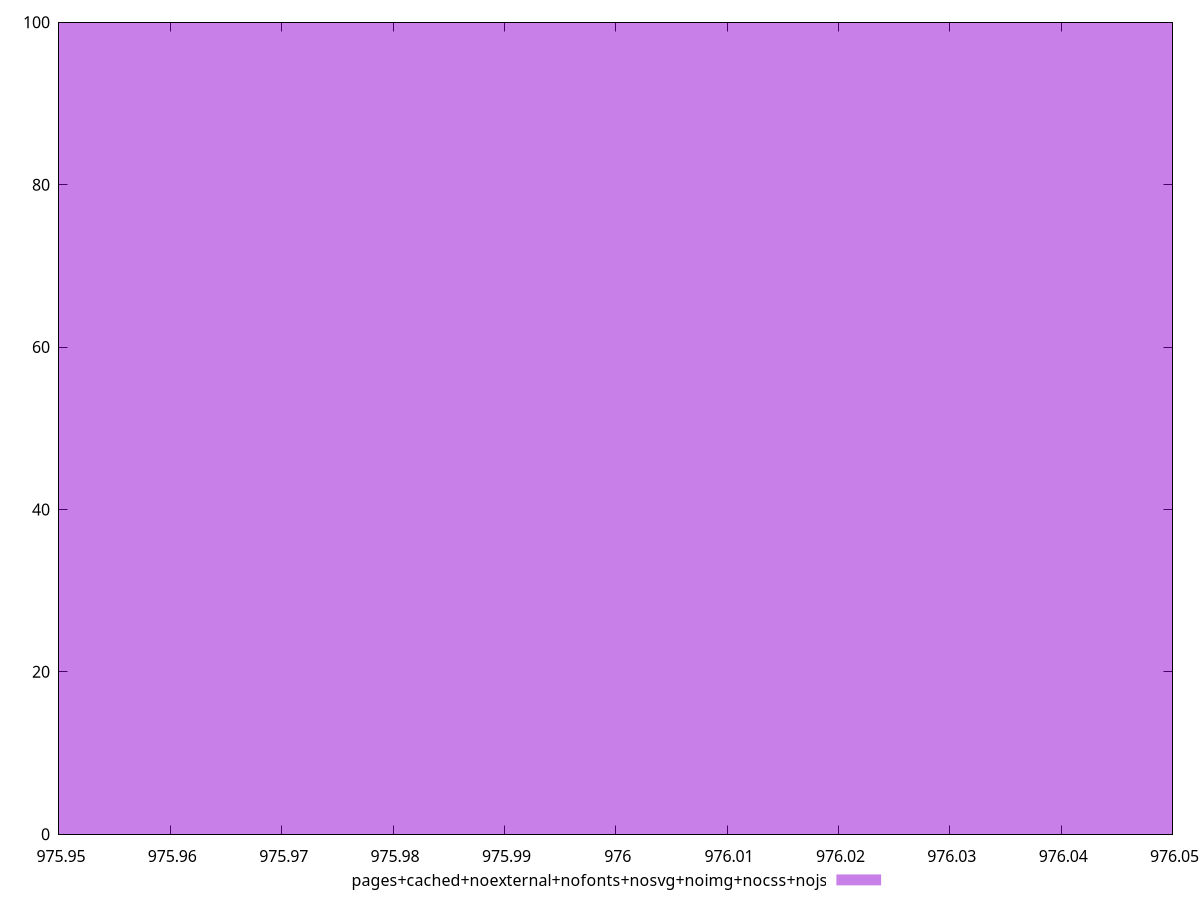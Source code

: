 $_pagesCachedNoexternalNofontsNosvgNoimgNocssNojs <<EOF
976 100
EOF
set key outside below
set terminal pngcairo
set output "report_00004_2020-11-02T20-21-41.718Z/uses-long-cache-ttl/pages+cached+noexternal+nofonts+nosvg+noimg+nocss+nojs//raw_hist.png"
set yrange [0:100]
set boxwidth 0.1
set style fill transparent solid 0.5 noborder
plot $_pagesCachedNoexternalNofontsNosvgNoimgNocssNojs title "pages+cached+noexternal+nofonts+nosvg+noimg+nocss+nojs" with boxes ,